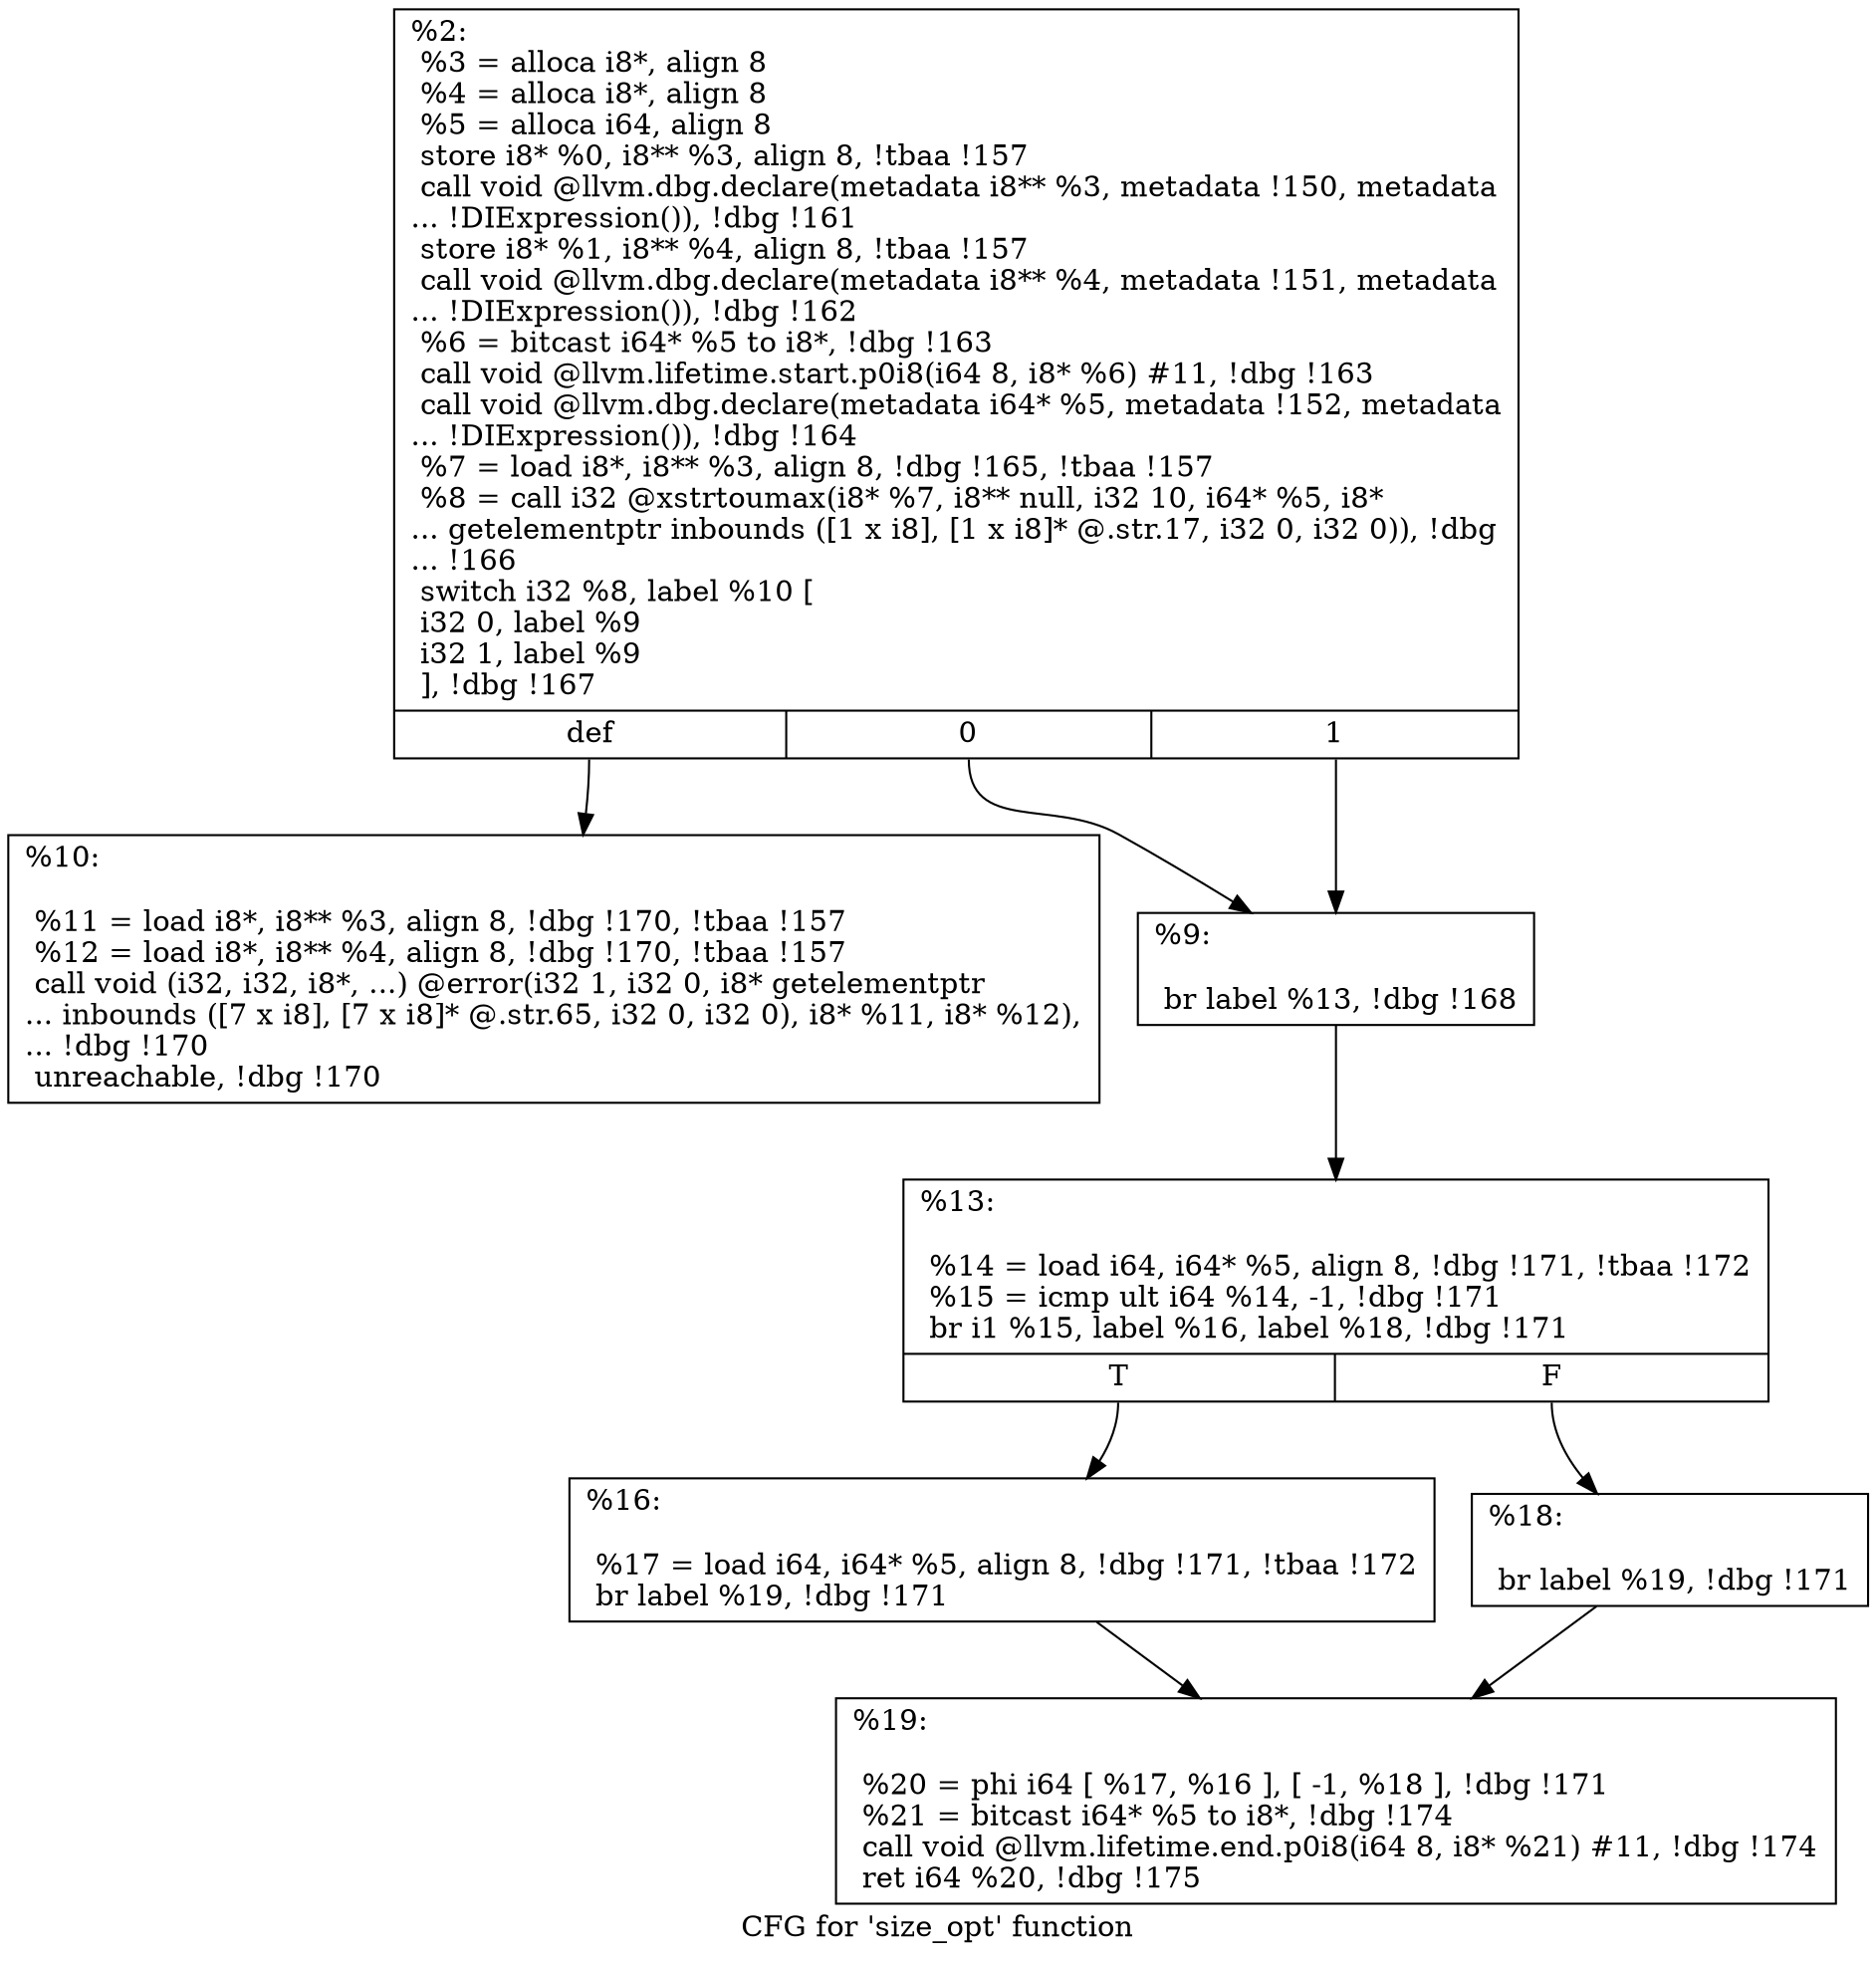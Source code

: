 digraph "CFG for 'size_opt' function" {
	label="CFG for 'size_opt' function";

	Node0x205ec00 [shape=record,label="{%2:\l  %3 = alloca i8*, align 8\l  %4 = alloca i8*, align 8\l  %5 = alloca i64, align 8\l  store i8* %0, i8** %3, align 8, !tbaa !157\l  call void @llvm.dbg.declare(metadata i8** %3, metadata !150, metadata\l... !DIExpression()), !dbg !161\l  store i8* %1, i8** %4, align 8, !tbaa !157\l  call void @llvm.dbg.declare(metadata i8** %4, metadata !151, metadata\l... !DIExpression()), !dbg !162\l  %6 = bitcast i64* %5 to i8*, !dbg !163\l  call void @llvm.lifetime.start.p0i8(i64 8, i8* %6) #11, !dbg !163\l  call void @llvm.dbg.declare(metadata i64* %5, metadata !152, metadata\l... !DIExpression()), !dbg !164\l  %7 = load i8*, i8** %3, align 8, !dbg !165, !tbaa !157\l  %8 = call i32 @xstrtoumax(i8* %7, i8** null, i32 10, i64* %5, i8*\l... getelementptr inbounds ([1 x i8], [1 x i8]* @.str.17, i32 0, i32 0)), !dbg\l... !166\l  switch i32 %8, label %10 [\l    i32 0, label %9\l    i32 1, label %9\l  ], !dbg !167\l|{<s0>def|<s1>0|<s2>1}}"];
	Node0x205ec00:s0 -> Node0x2077f10;
	Node0x205ec00:s1 -> Node0x2077ec0;
	Node0x205ec00:s2 -> Node0x2077ec0;
	Node0x2077ec0 [shape=record,label="{%9:\l\l  br label %13, !dbg !168\l}"];
	Node0x2077ec0 -> Node0x2077f60;
	Node0x2077f10 [shape=record,label="{%10:\l\l  %11 = load i8*, i8** %3, align 8, !dbg !170, !tbaa !157\l  %12 = load i8*, i8** %4, align 8, !dbg !170, !tbaa !157\l  call void (i32, i32, i8*, ...) @error(i32 1, i32 0, i8* getelementptr\l... inbounds ([7 x i8], [7 x i8]* @.str.65, i32 0, i32 0), i8* %11, i8* %12),\l... !dbg !170\l  unreachable, !dbg !170\l}"];
	Node0x2077f60 [shape=record,label="{%13:\l\l  %14 = load i64, i64* %5, align 8, !dbg !171, !tbaa !172\l  %15 = icmp ult i64 %14, -1, !dbg !171\l  br i1 %15, label %16, label %18, !dbg !171\l|{<s0>T|<s1>F}}"];
	Node0x2077f60:s0 -> Node0x2077fb0;
	Node0x2077f60:s1 -> Node0x2078000;
	Node0x2077fb0 [shape=record,label="{%16:\l\l  %17 = load i64, i64* %5, align 8, !dbg !171, !tbaa !172\l  br label %19, !dbg !171\l}"];
	Node0x2077fb0 -> Node0x2078050;
	Node0x2078000 [shape=record,label="{%18:\l\l  br label %19, !dbg !171\l}"];
	Node0x2078000 -> Node0x2078050;
	Node0x2078050 [shape=record,label="{%19:\l\l  %20 = phi i64 [ %17, %16 ], [ -1, %18 ], !dbg !171\l  %21 = bitcast i64* %5 to i8*, !dbg !174\l  call void @llvm.lifetime.end.p0i8(i64 8, i8* %21) #11, !dbg !174\l  ret i64 %20, !dbg !175\l}"];
}
